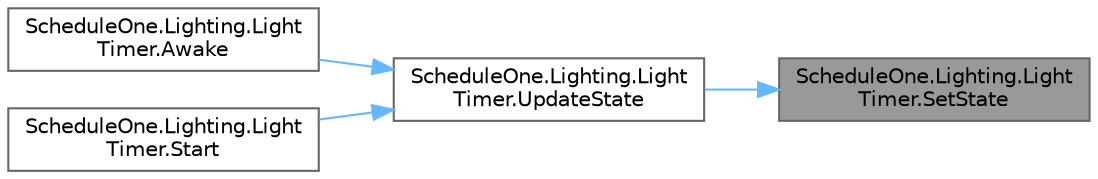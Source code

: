 digraph "ScheduleOne.Lighting.LightTimer.SetState"
{
 // LATEX_PDF_SIZE
  bgcolor="transparent";
  edge [fontname=Helvetica,fontsize=10,labelfontname=Helvetica,labelfontsize=10];
  node [fontname=Helvetica,fontsize=10,shape=box,height=0.2,width=0.4];
  rankdir="RL";
  Node1 [id="Node000001",label="ScheduleOne.Lighting.Light\lTimer.SetState",height=0.2,width=0.4,color="gray40", fillcolor="grey60", style="filled", fontcolor="black",tooltip=" "];
  Node1 -> Node2 [id="edge1_Node000001_Node000002",dir="back",color="steelblue1",style="solid",tooltip=" "];
  Node2 [id="Node000002",label="ScheduleOne.Lighting.Light\lTimer.UpdateState",height=0.2,width=0.4,color="grey40", fillcolor="white", style="filled",URL="$class_schedule_one_1_1_lighting_1_1_light_timer.html#a570c43764224cddbd750ccd65033af77",tooltip=" "];
  Node2 -> Node3 [id="edge2_Node000002_Node000003",dir="back",color="steelblue1",style="solid",tooltip=" "];
  Node3 [id="Node000003",label="ScheduleOne.Lighting.Light\lTimer.Awake",height=0.2,width=0.4,color="grey40", fillcolor="white", style="filled",URL="$class_schedule_one_1_1_lighting_1_1_light_timer.html#abfe8940b7d7860b388b07f65c02740d6",tooltip=" "];
  Node2 -> Node4 [id="edge3_Node000002_Node000004",dir="back",color="steelblue1",style="solid",tooltip=" "];
  Node4 [id="Node000004",label="ScheduleOne.Lighting.Light\lTimer.Start",height=0.2,width=0.4,color="grey40", fillcolor="white", style="filled",URL="$class_schedule_one_1_1_lighting_1_1_light_timer.html#aec6d7a67f42637932913dd7721af43b2",tooltip=" "];
}
